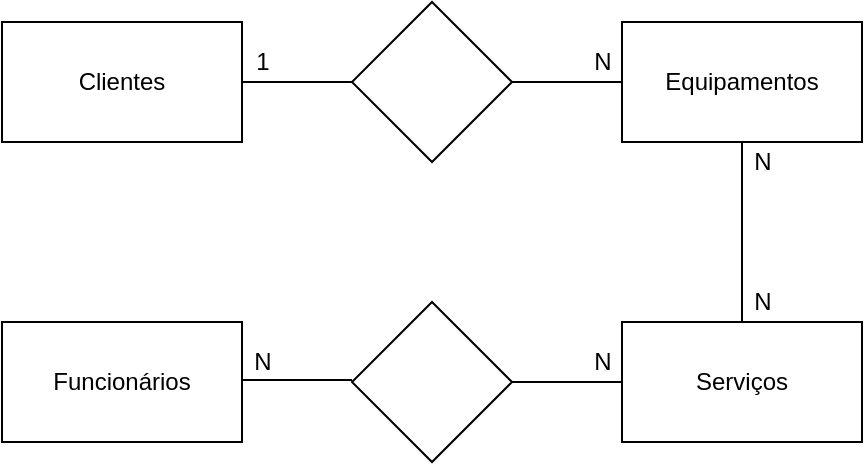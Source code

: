 <mxfile version="11.0.7" type="github"><diagram id="i1tpuBjcGCRxE4_XbNUW" name="Conceitual"><mxGraphModel dx="460" dy="611" grid="1" gridSize="10" guides="1" tooltips="1" connect="1" arrows="1" fold="1" page="1" pageScale="1" pageWidth="827" pageHeight="1169" math="0" shadow="0"><root><mxCell id="0"/><mxCell id="1" parent="0"/><mxCell id="rKkUW2cHP7KO2qo4fCb8-1" value="Clientes" style="rounded=0;whiteSpace=wrap;html=1;" vertex="1" parent="1"><mxGeometry x="10" y="50" width="120" height="60" as="geometry"/></mxCell><mxCell id="rKkUW2cHP7KO2qo4fCb8-2" value="Equipamentos" style="rounded=0;whiteSpace=wrap;html=1;" vertex="1" parent="1"><mxGeometry x="320" y="50" width="120" height="60" as="geometry"/></mxCell><mxCell id="rKkUW2cHP7KO2qo4fCb8-3" value="" style="rhombus;whiteSpace=wrap;html=1;" vertex="1" parent="1"><mxGeometry x="185" y="40" width="80" height="80" as="geometry"/></mxCell><mxCell id="rKkUW2cHP7KO2qo4fCb8-4" value="" style="endArrow=none;html=1;entryX=1;entryY=0.5;entryDx=0;entryDy=0;exitX=0;exitY=0.5;exitDx=0;exitDy=0;" edge="1" parent="1" source="rKkUW2cHP7KO2qo4fCb8-3" target="rKkUW2cHP7KO2qo4fCb8-1"><mxGeometry width="50" height="50" relative="1" as="geometry"><mxPoint x="180" y="80" as="sourcePoint"/><mxPoint x="60" y="140" as="targetPoint"/></mxGeometry></mxCell><mxCell id="rKkUW2cHP7KO2qo4fCb8-5" value="" style="endArrow=none;html=1;entryX=1;entryY=0.5;entryDx=0;entryDy=0;exitX=0;exitY=0.5;exitDx=0;exitDy=0;" edge="1" parent="1"><mxGeometry width="50" height="50" relative="1" as="geometry"><mxPoint x="320" y="80" as="sourcePoint"/><mxPoint x="265" y="80" as="targetPoint"/></mxGeometry></mxCell><mxCell id="rKkUW2cHP7KO2qo4fCb8-6" value="N" style="text;html=1;resizable=0;autosize=1;align=center;verticalAlign=middle;points=[];fillColor=none;strokeColor=none;rounded=0;" vertex="1" parent="1"><mxGeometry x="300" y="60" width="20" height="20" as="geometry"/></mxCell><mxCell id="rKkUW2cHP7KO2qo4fCb8-7" value="1" style="text;html=1;resizable=0;autosize=1;align=center;verticalAlign=middle;points=[];fillColor=none;strokeColor=none;rounded=0;" vertex="1" parent="1"><mxGeometry x="130" y="60" width="20" height="20" as="geometry"/></mxCell><mxCell id="rKkUW2cHP7KO2qo4fCb8-9" style="edgeStyle=orthogonalEdgeStyle;rounded=0;orthogonalLoop=1;jettySize=auto;html=1;exitX=0.5;exitY=1;exitDx=0;exitDy=0;" edge="1" parent="1" source="rKkUW2cHP7KO2qo4fCb8-3" target="rKkUW2cHP7KO2qo4fCb8-3"><mxGeometry relative="1" as="geometry"/></mxCell><mxCell id="rKkUW2cHP7KO2qo4fCb8-10" value="" style="endArrow=none;html=1;entryX=0.5;entryY=1;entryDx=0;entryDy=0;" edge="1" parent="1" target="rKkUW2cHP7KO2qo4fCb8-2"><mxGeometry width="50" height="50" relative="1" as="geometry"><mxPoint x="380" y="200" as="sourcePoint"/><mxPoint x="60" y="150" as="targetPoint"/></mxGeometry></mxCell><mxCell id="rKkUW2cHP7KO2qo4fCb8-11" value="Serviços" style="rounded=0;whiteSpace=wrap;html=1;" vertex="1" parent="1"><mxGeometry x="320" y="200" width="120" height="60" as="geometry"/></mxCell><mxCell id="rKkUW2cHP7KO2qo4fCb8-12" value="" style="endArrow=none;html=1;entryX=0;entryY=0.5;entryDx=0;entryDy=0;" edge="1" parent="1" target="rKkUW2cHP7KO2qo4fCb8-11"><mxGeometry width="50" height="50" relative="1" as="geometry"><mxPoint x="260" y="230" as="sourcePoint"/><mxPoint x="60" y="280" as="targetPoint"/></mxGeometry></mxCell><mxCell id="rKkUW2cHP7KO2qo4fCb8-13" value="&lt;div&gt;Funcionários&lt;/div&gt;" style="rounded=0;whiteSpace=wrap;html=1;" vertex="1" parent="1"><mxGeometry x="10" y="200" width="120" height="60" as="geometry"/></mxCell><mxCell id="rKkUW2cHP7KO2qo4fCb8-14" value="" style="rhombus;whiteSpace=wrap;html=1;" vertex="1" parent="1"><mxGeometry x="185" y="190" width="80" height="80" as="geometry"/></mxCell><mxCell id="rKkUW2cHP7KO2qo4fCb8-18" value="" style="endArrow=none;html=1;entryX=1;entryY=0.5;entryDx=0;entryDy=0;exitX=0;exitY=0.5;exitDx=0;exitDy=0;" edge="1" parent="1"><mxGeometry width="50" height="50" relative="1" as="geometry"><mxPoint x="185" y="229" as="sourcePoint"/><mxPoint x="130" y="229" as="targetPoint"/></mxGeometry></mxCell><mxCell id="rKkUW2cHP7KO2qo4fCb8-19" value="N" style="text;html=1;resizable=0;autosize=1;align=center;verticalAlign=middle;points=[];fillColor=none;strokeColor=none;rounded=0;" vertex="1" parent="1"><mxGeometry x="380" y="110" width="20" height="20" as="geometry"/></mxCell><mxCell id="rKkUW2cHP7KO2qo4fCb8-21" value="N" style="text;html=1;resizable=0;autosize=1;align=center;verticalAlign=middle;points=[];fillColor=none;strokeColor=none;rounded=0;" vertex="1" parent="1"><mxGeometry x="380" y="180" width="20" height="20" as="geometry"/></mxCell><mxCell id="rKkUW2cHP7KO2qo4fCb8-23" value="N" style="text;html=1;resizable=0;autosize=1;align=center;verticalAlign=middle;points=[];fillColor=none;strokeColor=none;rounded=0;" vertex="1" parent="1"><mxGeometry x="300" y="210" width="20" height="20" as="geometry"/></mxCell><mxCell id="rKkUW2cHP7KO2qo4fCb8-24" value="N" style="text;html=1;resizable=0;autosize=1;align=center;verticalAlign=middle;points=[];fillColor=none;strokeColor=none;rounded=0;" vertex="1" parent="1"><mxGeometry x="130" y="210" width="20" height="20" as="geometry"/></mxCell></root></mxGraphModel></diagram><diagram id="69dudnrxSbGaLNNnRHk4" name="Lógica"><mxGraphModel dx="460" dy="611" grid="1" gridSize="10" guides="1" tooltips="1" connect="1" arrows="1" fold="1" page="1" pageScale="1" pageWidth="827" pageHeight="1169" math="0" shadow="0"><root><mxCell id="7aWH6WtGLQIeOhmMuoBH-0"/><mxCell id="7aWH6WtGLQIeOhmMuoBH-1" parent="7aWH6WtGLQIeOhmMuoBH-0"/><mxCell id="9oLBPc77mzzyLt4T7nOq-1" value="Clientes" style="swimlane;fontStyle=0;childLayout=stackLayout;horizontal=1;startSize=26;fillColor=#e0e0e0;horizontalStack=0;resizeParent=1;resizeParentMax=0;resizeLast=0;collapsible=1;marginBottom=0;swimlaneFillColor=#ffffff;align=center;fontSize=14;" vertex="1" parent="7aWH6WtGLQIeOhmMuoBH-1"><mxGeometry x="20" y="20" width="160" height="118" as="geometry"/></mxCell><mxCell id="9oLBPc77mzzyLt4T7nOq-2" value="Id : int" style="shape=partialRectangle;top=0;left=0;right=0;bottom=1;align=left;verticalAlign=middle;fillColor=none;spacingLeft=34;spacingRight=4;overflow=hidden;rotatable=0;points=[[0,0.5],[1,0.5]];portConstraint=eastwest;dropTarget=0;fontStyle=5;fontSize=12;" vertex="1" parent="9oLBPc77mzzyLt4T7nOq-1"><mxGeometry y="26" width="160" height="30" as="geometry"/></mxCell><mxCell id="9oLBPc77mzzyLt4T7nOq-3" value="PK" style="shape=partialRectangle;top=0;left=0;bottom=0;fillColor=none;align=left;verticalAlign=middle;spacingLeft=4;spacingRight=4;overflow=hidden;rotatable=0;points=[];portConstraint=eastwest;part=1;fontSize=12;" vertex="1" connectable="0" parent="9oLBPc77mzzyLt4T7nOq-2"><mxGeometry width="30" height="30" as="geometry"/></mxCell><mxCell id="9oLBPc77mzzyLt4T7nOq-4" value="Nome : string&#xA;" style="shape=partialRectangle;top=0;left=0;right=0;bottom=0;align=left;verticalAlign=top;fillColor=none;spacingLeft=34;spacingRight=4;overflow=hidden;rotatable=0;points=[[0,0.5],[1,0.5]];portConstraint=eastwest;dropTarget=0;fontSize=12;" vertex="1" parent="9oLBPc77mzzyLt4T7nOq-1"><mxGeometry y="56" width="160" height="26" as="geometry"/></mxCell><mxCell id="9oLBPc77mzzyLt4T7nOq-5" value="" style="shape=partialRectangle;top=0;left=0;bottom=0;fillColor=none;align=left;verticalAlign=top;spacingLeft=4;spacingRight=4;overflow=hidden;rotatable=0;points=[];portConstraint=eastwest;part=1;fontSize=12;" vertex="1" connectable="0" parent="9oLBPc77mzzyLt4T7nOq-4"><mxGeometry width="30" height="26" as="geometry"/></mxCell><mxCell id="9oLBPc77mzzyLt4T7nOq-6" value="Produto : int" style="shape=partialRectangle;top=0;left=0;right=0;bottom=0;align=left;verticalAlign=top;fillColor=none;spacingLeft=34;spacingRight=4;overflow=hidden;rotatable=0;points=[[0,0.5],[1,0.5]];portConstraint=eastwest;dropTarget=0;fontSize=12;" vertex="1" parent="9oLBPc77mzzyLt4T7nOq-1"><mxGeometry y="82" width="160" height="26" as="geometry"/></mxCell><mxCell id="9oLBPc77mzzyLt4T7nOq-7" value="" style="shape=partialRectangle;top=0;left=0;bottom=0;fillColor=none;align=left;verticalAlign=top;spacingLeft=4;spacingRight=4;overflow=hidden;rotatable=0;points=[];portConstraint=eastwest;part=1;fontSize=12;" vertex="1" connectable="0" parent="9oLBPc77mzzyLt4T7nOq-6"><mxGeometry width="30" height="26" as="geometry"/></mxCell><mxCell id="9oLBPc77mzzyLt4T7nOq-10" value="" style="shape=partialRectangle;top=0;left=0;right=0;bottom=0;align=left;verticalAlign=top;fillColor=none;spacingLeft=34;spacingRight=4;overflow=hidden;rotatable=0;points=[[0,0.5],[1,0.5]];portConstraint=eastwest;dropTarget=0;fontSize=12;" vertex="1" parent="9oLBPc77mzzyLt4T7nOq-1"><mxGeometry y="108" width="160" height="10" as="geometry"/></mxCell><mxCell id="9oLBPc77mzzyLt4T7nOq-11" value="" style="shape=partialRectangle;top=0;left=0;bottom=0;fillColor=none;align=left;verticalAlign=top;spacingLeft=4;spacingRight=4;overflow=hidden;rotatable=0;points=[];portConstraint=eastwest;part=1;fontSize=12;" vertex="1" connectable="0" parent="9oLBPc77mzzyLt4T7nOq-10"><mxGeometry width="30" height="10" as="geometry"/></mxCell><mxCell id="-Sv4CnjTpQJI9gdljsNz-0" value="Equipamentos" style="swimlane;fontStyle=0;childLayout=stackLayout;horizontal=1;startSize=26;fillColor=#e0e0e0;horizontalStack=0;resizeParent=1;resizeParentMax=0;resizeLast=0;collapsible=1;marginBottom=0;swimlaneFillColor=#ffffff;align=center;fontSize=14;" vertex="1" parent="7aWH6WtGLQIeOhmMuoBH-1"><mxGeometry x="220" y="20" width="160" height="138" as="geometry"/></mxCell><mxCell id="-Sv4CnjTpQJI9gdljsNz-1" value="Id : int" style="shape=partialRectangle;top=0;left=0;right=0;bottom=1;align=left;verticalAlign=middle;fillColor=none;spacingLeft=34;spacingRight=4;overflow=hidden;rotatable=0;points=[[0,0.5],[1,0.5]];portConstraint=eastwest;dropTarget=0;fontStyle=5;fontSize=12;" vertex="1" parent="-Sv4CnjTpQJI9gdljsNz-0"><mxGeometry y="26" width="160" height="30" as="geometry"/></mxCell><mxCell id="-Sv4CnjTpQJI9gdljsNz-2" value="PK" style="shape=partialRectangle;top=0;left=0;bottom=0;fillColor=none;align=left;verticalAlign=middle;spacingLeft=4;spacingRight=4;overflow=hidden;rotatable=0;points=[];portConstraint=eastwest;part=1;fontSize=12;" vertex="1" connectable="0" parent="-Sv4CnjTpQJI9gdljsNz-1"><mxGeometry width="30" height="30" as="geometry"/></mxCell><mxCell id="-Sv4CnjTpQJI9gdljsNz-3" value="Tipo: string&#xA;" style="shape=partialRectangle;top=0;left=0;right=0;bottom=0;align=left;verticalAlign=top;fillColor=none;spacingLeft=34;spacingRight=4;overflow=hidden;rotatable=0;points=[[0,0.5],[1,0.5]];portConstraint=eastwest;dropTarget=0;fontSize=12;" vertex="1" parent="-Sv4CnjTpQJI9gdljsNz-0"><mxGeometry y="56" width="160" height="26" as="geometry"/></mxCell><mxCell id="-Sv4CnjTpQJI9gdljsNz-4" value="" style="shape=partialRectangle;top=0;left=0;bottom=0;fillColor=none;align=left;verticalAlign=top;spacingLeft=4;spacingRight=4;overflow=hidden;rotatable=0;points=[];portConstraint=eastwest;part=1;fontSize=12;" vertex="1" connectable="0" parent="-Sv4CnjTpQJI9gdljsNz-3"><mxGeometry width="30" height="26" as="geometry"/></mxCell><mxCell id="-Sv4CnjTpQJI9gdljsNz-5" value="Marca : string&#xA;" style="shape=partialRectangle;top=0;left=0;right=0;bottom=0;align=left;verticalAlign=top;fillColor=none;spacingLeft=34;spacingRight=4;overflow=hidden;rotatable=0;points=[[0,0.5],[1,0.5]];portConstraint=eastwest;dropTarget=0;fontSize=12;" vertex="1" parent="-Sv4CnjTpQJI9gdljsNz-0"><mxGeometry y="82" width="160" height="26" as="geometry"/></mxCell><mxCell id="-Sv4CnjTpQJI9gdljsNz-6" value="" style="shape=partialRectangle;top=0;left=0;bottom=0;fillColor=none;align=left;verticalAlign=top;spacingLeft=4;spacingRight=4;overflow=hidden;rotatable=0;points=[];portConstraint=eastwest;part=1;fontSize=12;" vertex="1" connectable="0" parent="-Sv4CnjTpQJI9gdljsNz-5"><mxGeometry width="30" height="26" as="geometry"/></mxCell><mxCell id="-Sv4CnjTpQJI9gdljsNz-7" value="Modelo : string" style="shape=partialRectangle;top=0;left=0;right=0;bottom=0;align=left;verticalAlign=top;fillColor=none;spacingLeft=34;spacingRight=4;overflow=hidden;rotatable=0;points=[[0,0.5],[1,0.5]];portConstraint=eastwest;dropTarget=0;fontSize=12;" vertex="1" parent="-Sv4CnjTpQJI9gdljsNz-0"><mxGeometry y="108" width="160" height="30" as="geometry"/></mxCell><mxCell id="-Sv4CnjTpQJI9gdljsNz-8" value="" style="shape=partialRectangle;top=0;left=0;bottom=0;fillColor=none;align=left;verticalAlign=top;spacingLeft=4;spacingRight=4;overflow=hidden;rotatable=0;points=[];portConstraint=eastwest;part=1;fontSize=12;" vertex="1" connectable="0" parent="-Sv4CnjTpQJI9gdljsNz-7"><mxGeometry width="30" height="30.0" as="geometry"/></mxCell><mxCell id="-Sv4CnjTpQJI9gdljsNz-9" value="Funcionários" style="swimlane;fontStyle=0;childLayout=stackLayout;horizontal=1;startSize=26;fillColor=#e0e0e0;horizontalStack=0;resizeParent=1;resizeParentMax=0;resizeLast=0;collapsible=1;marginBottom=0;swimlaneFillColor=#ffffff;align=center;fontSize=14;" vertex="1" parent="7aWH6WtGLQIeOhmMuoBH-1"><mxGeometry x="413" y="20" width="160" height="82" as="geometry"/></mxCell><mxCell id="-Sv4CnjTpQJI9gdljsNz-10" value="Id : int" style="shape=partialRectangle;top=0;left=0;right=0;bottom=1;align=left;verticalAlign=middle;fillColor=none;spacingLeft=34;spacingRight=4;overflow=hidden;rotatable=0;points=[[0,0.5],[1,0.5]];portConstraint=eastwest;dropTarget=0;fontStyle=5;fontSize=12;" vertex="1" parent="-Sv4CnjTpQJI9gdljsNz-9"><mxGeometry y="26" width="160" height="30" as="geometry"/></mxCell><mxCell id="-Sv4CnjTpQJI9gdljsNz-11" value="PK" style="shape=partialRectangle;top=0;left=0;bottom=0;fillColor=none;align=left;verticalAlign=middle;spacingLeft=4;spacingRight=4;overflow=hidden;rotatable=0;points=[];portConstraint=eastwest;part=1;fontSize=12;" vertex="1" connectable="0" parent="-Sv4CnjTpQJI9gdljsNz-10"><mxGeometry width="30" height="30" as="geometry"/></mxCell><mxCell id="-Sv4CnjTpQJI9gdljsNz-12" value="Nome : string" style="shape=partialRectangle;top=0;left=0;right=0;bottom=0;align=left;verticalAlign=top;fillColor=none;spacingLeft=34;spacingRight=4;overflow=hidden;rotatable=0;points=[[0,0.5],[1,0.5]];portConstraint=eastwest;dropTarget=0;fontSize=12;" vertex="1" parent="-Sv4CnjTpQJI9gdljsNz-9"><mxGeometry y="56" width="160" height="26" as="geometry"/></mxCell><mxCell id="-Sv4CnjTpQJI9gdljsNz-13" value="" style="shape=partialRectangle;top=0;left=0;bottom=0;fillColor=none;align=left;verticalAlign=top;spacingLeft=4;spacingRight=4;overflow=hidden;rotatable=0;points=[];portConstraint=eastwest;part=1;fontSize=12;" vertex="1" connectable="0" parent="-Sv4CnjTpQJI9gdljsNz-12"><mxGeometry width="30" height="26" as="geometry"/></mxCell><mxCell id="-Sv4CnjTpQJI9gdljsNz-18" value="Cliente_Equipamento" style="swimlane;fontStyle=0;childLayout=stackLayout;horizontal=1;startSize=26;fillColor=#e0e0e0;horizontalStack=0;resizeParent=1;resizeParentMax=0;resizeLast=0;collapsible=1;marginBottom=0;swimlaneFillColor=#ffffff;align=center;fontSize=14;" vertex="1" parent="7aWH6WtGLQIeOhmMuoBH-1"><mxGeometry x="600" y="20" width="160" height="82" as="geometry"/></mxCell><mxCell id="-Sv4CnjTpQJI9gdljsNz-19" value="id_cliente" style="shape=partialRectangle;top=0;left=0;right=0;bottom=1;align=left;verticalAlign=middle;fillColor=none;spacingLeft=34;spacingRight=4;overflow=hidden;rotatable=0;points=[[0,0.5],[1,0.5]];portConstraint=eastwest;dropTarget=0;fontStyle=5;fontSize=12;" vertex="1" parent="-Sv4CnjTpQJI9gdljsNz-18"><mxGeometry y="26" width="160" height="30" as="geometry"/></mxCell><mxCell id="-Sv4CnjTpQJI9gdljsNz-20" value="FK" style="shape=partialRectangle;top=0;left=0;bottom=0;fillColor=none;align=left;verticalAlign=middle;spacingLeft=4;spacingRight=4;overflow=hidden;rotatable=0;points=[];portConstraint=eastwest;part=1;fontSize=12;" vertex="1" connectable="0" parent="-Sv4CnjTpQJI9gdljsNz-19"><mxGeometry width="30" height="30" as="geometry"/></mxCell><mxCell id="-Sv4CnjTpQJI9gdljsNz-21" value="id_equipamento" style="shape=partialRectangle;top=0;left=0;right=0;bottom=0;align=left;verticalAlign=top;fillColor=none;spacingLeft=34;spacingRight=4;overflow=hidden;rotatable=0;points=[[0,0.5],[1,0.5]];portConstraint=eastwest;dropTarget=0;fontSize=12;" vertex="1" parent="-Sv4CnjTpQJI9gdljsNz-18"><mxGeometry y="56" width="160" height="26" as="geometry"/></mxCell><mxCell id="-Sv4CnjTpQJI9gdljsNz-22" value="FK" style="shape=partialRectangle;top=0;left=0;bottom=0;fillColor=none;align=left;verticalAlign=top;spacingLeft=4;spacingRight=4;overflow=hidden;rotatable=0;points=[];portConstraint=eastwest;part=1;fontSize=12;" vertex="1" connectable="0" parent="-Sv4CnjTpQJI9gdljsNz-21"><mxGeometry width="30" height="26" as="geometry"/></mxCell><mxCell id="-Sv4CnjTpQJI9gdljsNz-29" value="Serviços" style="swimlane;fontStyle=0;childLayout=stackLayout;horizontal=1;startSize=26;fillColor=#e0e0e0;horizontalStack=0;resizeParent=1;resizeParentMax=0;resizeLast=0;collapsible=1;marginBottom=0;swimlaneFillColor=#ffffff;align=center;fontSize=14;" vertex="1" parent="7aWH6WtGLQIeOhmMuoBH-1"><mxGeometry x="20" y="210" width="180" height="168" as="geometry"/></mxCell><mxCell id="-Sv4CnjTpQJI9gdljsNz-30" value="Id: int" style="shape=partialRectangle;top=0;left=0;right=0;bottom=1;align=left;verticalAlign=middle;fillColor=none;spacingLeft=34;spacingRight=4;overflow=hidden;rotatable=0;points=[[0,0.5],[1,0.5]];portConstraint=eastwest;dropTarget=0;fontStyle=5;fontSize=12;" vertex="1" parent="-Sv4CnjTpQJI9gdljsNz-29"><mxGeometry y="26" width="180" height="30" as="geometry"/></mxCell><mxCell id="-Sv4CnjTpQJI9gdljsNz-31" value="PK" style="shape=partialRectangle;top=0;left=0;bottom=0;fillColor=none;align=left;verticalAlign=middle;spacingLeft=4;spacingRight=4;overflow=hidden;rotatable=0;points=[];portConstraint=eastwest;part=1;fontSize=12;" vertex="1" connectable="0" parent="-Sv4CnjTpQJI9gdljsNz-30"><mxGeometry width="30" height="30" as="geometry"/></mxCell><mxCell id="0EiBLSdjaE99ygPN4Y2V-10" value="id_equipamento : int" style="shape=partialRectangle;top=0;left=0;right=0;bottom=0;align=left;verticalAlign=top;fillColor=none;spacingLeft=34;spacingRight=4;overflow=hidden;rotatable=0;points=[[0,0.5],[1,0.5]];portConstraint=eastwest;dropTarget=0;fontSize=12;" vertex="1" parent="-Sv4CnjTpQJI9gdljsNz-29"><mxGeometry y="56" width="180" height="26" as="geometry"/></mxCell><mxCell id="0EiBLSdjaE99ygPN4Y2V-11" value="FK" style="shape=partialRectangle;top=0;left=0;bottom=0;fillColor=none;align=left;verticalAlign=top;spacingLeft=4;spacingRight=4;overflow=hidden;rotatable=0;points=[];portConstraint=eastwest;part=1;fontSize=12;" vertex="1" connectable="0" parent="0EiBLSdjaE99ygPN4Y2V-10"><mxGeometry width="30" height="26" as="geometry"/></mxCell><mxCell id="0EiBLSdjaE99ygPN4Y2V-8" value="id_tipo : int" style="shape=partialRectangle;top=0;left=0;right=0;bottom=0;align=left;verticalAlign=top;fillColor=none;spacingLeft=34;spacingRight=4;overflow=hidden;rotatable=0;points=[[0,0.5],[1,0.5]];portConstraint=eastwest;dropTarget=0;fontSize=12;" vertex="1" parent="-Sv4CnjTpQJI9gdljsNz-29"><mxGeometry y="82" width="180" height="26" as="geometry"/></mxCell><mxCell id="0EiBLSdjaE99ygPN4Y2V-9" value="" style="shape=partialRectangle;top=0;left=0;bottom=0;fillColor=none;align=left;verticalAlign=top;spacingLeft=4;spacingRight=4;overflow=hidden;rotatable=0;points=[];portConstraint=eastwest;part=1;fontSize=12;" vertex="1" connectable="0" parent="0EiBLSdjaE99ygPN4Y2V-8"><mxGeometry width="30" height="26" as="geometry"/></mxCell><mxCell id="0EiBLSdjaE99ygPN4Y2V-18" value="" style="line;strokeWidth=1;fillColor=none;align=left;verticalAlign=middle;spacingTop=-1;spacingLeft=3;spacingRight=3;rotatable=0;labelPosition=right;points=[];portConstraint=eastwest;fontSize=12;" vertex="1" parent="-Sv4CnjTpQJI9gdljsNz-29"><mxGeometry y="108" width="180" height="8" as="geometry"/></mxCell><mxCell id="0EiBLSdjaE99ygPN4Y2V-16" value="data_de_saida : date" style="shape=partialRectangle;top=0;left=0;right=0;bottom=0;align=left;verticalAlign=top;fillColor=none;spacingLeft=34;spacingRight=4;overflow=hidden;rotatable=0;points=[[0,0.5],[1,0.5]];portConstraint=eastwest;dropTarget=0;fontSize=12;" vertex="1" parent="-Sv4CnjTpQJI9gdljsNz-29"><mxGeometry y="116" width="180" height="26" as="geometry"/></mxCell><mxCell id="0EiBLSdjaE99ygPN4Y2V-17" value="" style="shape=partialRectangle;top=0;left=0;bottom=0;fillColor=none;align=left;verticalAlign=top;spacingLeft=4;spacingRight=4;overflow=hidden;rotatable=0;points=[];portConstraint=eastwest;part=1;fontSize=12;" vertex="1" connectable="0" parent="0EiBLSdjaE99ygPN4Y2V-16"><mxGeometry width="30" height="26" as="geometry"/></mxCell><mxCell id="0EiBLSdjaE99ygPN4Y2V-14" value="data_de_entrada : date" style="shape=partialRectangle;top=0;left=0;right=0;bottom=0;align=left;verticalAlign=top;fillColor=none;spacingLeft=34;spacingRight=4;overflow=hidden;rotatable=0;points=[[0,0.5],[1,0.5]];portConstraint=eastwest;dropTarget=0;fontSize=12;" vertex="1" parent="-Sv4CnjTpQJI9gdljsNz-29"><mxGeometry y="142" width="180" height="26" as="geometry"/></mxCell><mxCell id="0EiBLSdjaE99ygPN4Y2V-15" value="" style="shape=partialRectangle;top=0;left=0;bottom=0;fillColor=none;align=left;verticalAlign=top;spacingLeft=4;spacingRight=4;overflow=hidden;rotatable=0;points=[];portConstraint=eastwest;part=1;fontSize=12;" vertex="1" connectable="0" parent="0EiBLSdjaE99ygPN4Y2V-14"><mxGeometry width="30" height="26" as="geometry"/></mxCell></root></mxGraphModel></diagram></mxfile>